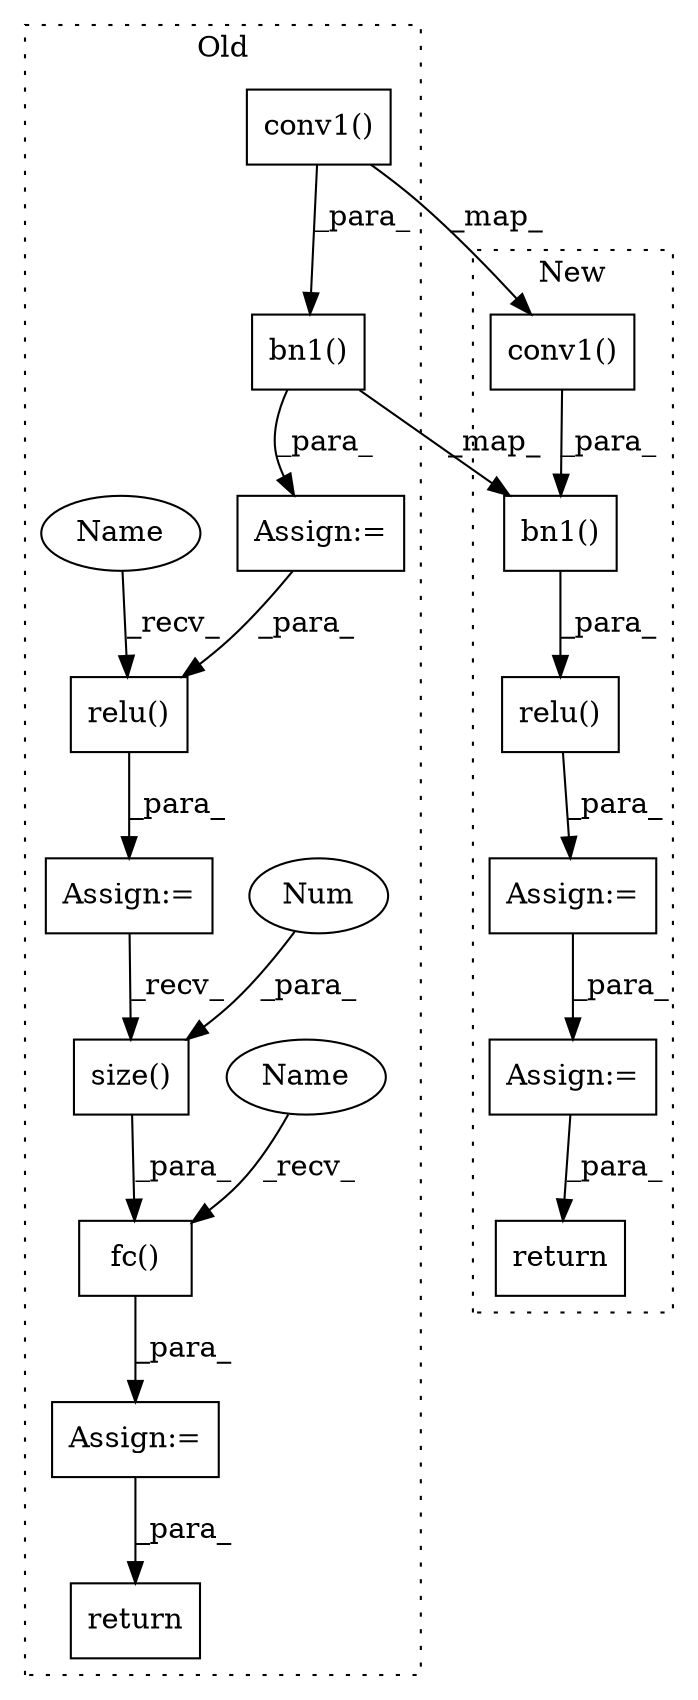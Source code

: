 digraph G {
subgraph cluster0 {
1 [label="return" a="93" s="7134" l="7" shape="box"];
6 [label="Assign:=" a="68" s="7111" l="3" shape="box"];
7 [label="relu()" a="75" s="6889,6900" l="10,1" shape="box"];
8 [label="Assign:=" a="68" s="6862" l="3" shape="box"];
9 [label="conv1()" a="75" s="6839,6851" l="11,1" shape="box"];
11 [label="fc()" a="75" s="7114,7123" l="8,1" shape="box"];
12 [label="bn1()" a="75" s="6865,6875" l="9,1" shape="box"];
14 [label="Assign:=" a="68" s="7049" l="3" shape="box"];
15 [label="size()" a="75" s="7087,7095" l="7,1" shape="box"];
16 [label="Num" a="76" s="7094" l="1" shape="ellipse"];
17 [label="Name" a="87" s="7114" l="4" shape="ellipse"];
18 [label="Name" a="87" s="6889" l="4" shape="ellipse"];
label = "Old";
style="dotted";
}
subgraph cluster1 {
2 [label="relu()" a="75" s="5932,5962" l="7,1" shape="box"];
3 [label="return" a="93" s="6202" l="7" shape="box"];
4 [label="Assign:=" a="68" s="6099" l="3" shape="box"];
5 [label="Assign:=" a="68" s="6174" l="3" shape="box"];
10 [label="conv1()" a="75" s="5948,5960" l="11,1" shape="box"];
13 [label="bn1()" a="75" s="5939,5961" l="9,1" shape="box"];
label = "New";
style="dotted";
}
2 -> 4 [label="_para_"];
4 -> 5 [label="_para_"];
5 -> 3 [label="_para_"];
6 -> 1 [label="_para_"];
7 -> 14 [label="_para_"];
8 -> 7 [label="_para_"];
9 -> 10 [label="_map_"];
9 -> 12 [label="_para_"];
10 -> 13 [label="_para_"];
11 -> 6 [label="_para_"];
12 -> 13 [label="_map_"];
12 -> 8 [label="_para_"];
13 -> 2 [label="_para_"];
14 -> 15 [label="_recv_"];
15 -> 11 [label="_para_"];
16 -> 15 [label="_para_"];
17 -> 11 [label="_recv_"];
18 -> 7 [label="_recv_"];
}